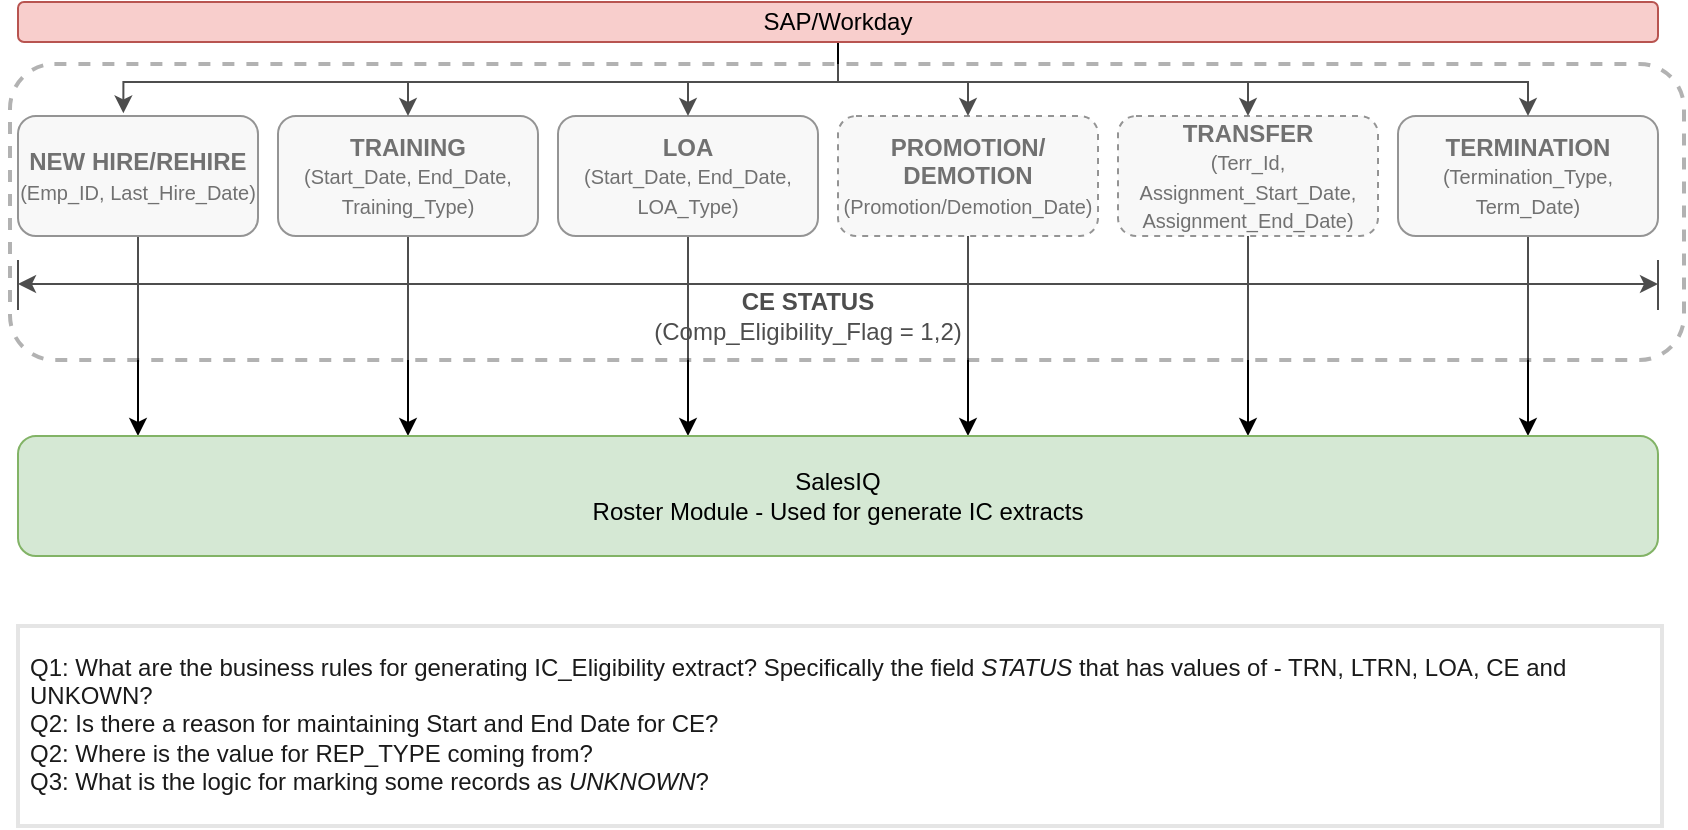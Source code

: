 <mxfile version="14.6.6" type="device"><diagram id="wKmIgs6wRqbX4xNV4tWC" name="Page-1"><mxGraphModel dx="1234" dy="469" grid="0" gridSize="10" guides="1" tooltips="1" connect="1" arrows="1" fold="1" page="1" pageScale="1" pageWidth="850" pageHeight="1100" math="0" shadow="0"><root><mxCell id="0"/><mxCell id="1" parent="0"/><mxCell id="VdWbA89RTd-grIDeXjKl-22" style="edgeStyle=orthogonalEdgeStyle;rounded=0;orthogonalLoop=1;jettySize=auto;html=1;" edge="1" parent="1" source="VdWbA89RTd-grIDeXjKl-2"><mxGeometry relative="1" as="geometry"><mxPoint x="71" y="480" as="targetPoint"/></mxGeometry></mxCell><mxCell id="VdWbA89RTd-grIDeXjKl-2" value="&lt;b&gt;NEW HIRE/REHIRE&lt;/b&gt;&lt;br&gt;&lt;font style=&quot;font-size: 10px&quot;&gt;(Emp_ID, Last_Hire_Date)&lt;/font&gt;" style="rounded=1;whiteSpace=wrap;html=1;fillColor=#f5f5f5;strokeColor=#666666;fontColor=#333333;" vertex="1" parent="1"><mxGeometry x="11" y="320" width="120" height="60" as="geometry"/></mxCell><mxCell id="VdWbA89RTd-grIDeXjKl-23" style="edgeStyle=orthogonalEdgeStyle;rounded=0;orthogonalLoop=1;jettySize=auto;html=1;" edge="1" parent="1" source="VdWbA89RTd-grIDeXjKl-3"><mxGeometry relative="1" as="geometry"><mxPoint x="206" y="480" as="targetPoint"/></mxGeometry></mxCell><mxCell id="VdWbA89RTd-grIDeXjKl-3" value="&lt;b&gt;TRAINING&lt;/b&gt;&lt;br&gt;&lt;font style=&quot;font-size: 10px&quot;&gt;(Start_Date, End_Date, Training_Type)&lt;/font&gt;" style="rounded=1;whiteSpace=wrap;html=1;fillColor=#f5f5f5;strokeColor=#666666;fontColor=#333333;" vertex="1" parent="1"><mxGeometry x="141" y="320" width="130" height="60" as="geometry"/></mxCell><mxCell id="VdWbA89RTd-grIDeXjKl-24" style="edgeStyle=orthogonalEdgeStyle;rounded=0;orthogonalLoop=1;jettySize=auto;html=1;" edge="1" parent="1" source="VdWbA89RTd-grIDeXjKl-5"><mxGeometry relative="1" as="geometry"><mxPoint x="346" y="480" as="targetPoint"/></mxGeometry></mxCell><mxCell id="VdWbA89RTd-grIDeXjKl-5" value="&lt;b&gt;LOA&lt;br&gt;&lt;/b&gt;&lt;span style=&quot;font-size: 10px&quot;&gt;(Start_Date, End_Date, LOA_Type)&lt;/span&gt;&lt;b&gt;&lt;br&gt;&lt;/b&gt;" style="rounded=1;whiteSpace=wrap;html=1;fillColor=#f5f5f5;strokeColor=#666666;fontColor=#333333;" vertex="1" parent="1"><mxGeometry x="281" y="320" width="130" height="60" as="geometry"/></mxCell><mxCell id="VdWbA89RTd-grIDeXjKl-25" style="edgeStyle=orthogonalEdgeStyle;rounded=0;orthogonalLoop=1;jettySize=auto;html=1;" edge="1" parent="1" source="VdWbA89RTd-grIDeXjKl-6"><mxGeometry relative="1" as="geometry"><mxPoint x="486" y="480" as="targetPoint"/></mxGeometry></mxCell><mxCell id="VdWbA89RTd-grIDeXjKl-6" value="&lt;b&gt;PROMOTION/&lt;br&gt;DEMOTION&lt;br&gt;&lt;/b&gt;&lt;span style=&quot;font-size: 10px&quot;&gt;(Promotion/Demotion_Date)&lt;/span&gt;&lt;b&gt;&lt;br&gt;&lt;/b&gt;" style="rounded=1;whiteSpace=wrap;html=1;fillColor=#f5f5f5;strokeColor=#666666;dashed=1;fontColor=#333333;" vertex="1" parent="1"><mxGeometry x="421" y="320" width="130" height="60" as="geometry"/></mxCell><mxCell id="VdWbA89RTd-grIDeXjKl-26" style="edgeStyle=orthogonalEdgeStyle;rounded=0;orthogonalLoop=1;jettySize=auto;html=1;" edge="1" parent="1" source="VdWbA89RTd-grIDeXjKl-7"><mxGeometry relative="1" as="geometry"><mxPoint x="626" y="480" as="targetPoint"/></mxGeometry></mxCell><mxCell id="VdWbA89RTd-grIDeXjKl-7" value="&lt;b&gt;TRANSFER&lt;br&gt;&lt;/b&gt;&lt;span style=&quot;font-size: 10px&quot;&gt;(Terr_Id, Assignment_Start_Date, Assignment_End_Date)&lt;/span&gt;&lt;b&gt;&lt;br&gt;&lt;/b&gt;" style="rounded=1;whiteSpace=wrap;html=1;fillColor=#f5f5f5;strokeColor=#666666;dashed=1;fontColor=#333333;" vertex="1" parent="1"><mxGeometry x="561" y="320" width="130" height="60" as="geometry"/></mxCell><mxCell id="VdWbA89RTd-grIDeXjKl-27" style="edgeStyle=orthogonalEdgeStyle;rounded=0;orthogonalLoop=1;jettySize=auto;html=1;" edge="1" parent="1" source="VdWbA89RTd-grIDeXjKl-8"><mxGeometry relative="1" as="geometry"><mxPoint x="766" y="480" as="targetPoint"/></mxGeometry></mxCell><mxCell id="VdWbA89RTd-grIDeXjKl-8" value="&lt;b&gt;TERMINATION&lt;br&gt;&lt;/b&gt;&lt;span style=&quot;font-size: 10px&quot;&gt;(Termination_Type, Term_Date)&lt;/span&gt;&lt;b&gt;&lt;br&gt;&lt;/b&gt;" style="rounded=1;whiteSpace=wrap;html=1;fillColor=#f5f5f5;strokeColor=#666666;fontColor=#333333;" vertex="1" parent="1"><mxGeometry x="701" y="320" width="130" height="60" as="geometry"/></mxCell><mxCell id="VdWbA89RTd-grIDeXjKl-9" value="" style="endArrow=classic;startArrow=classic;html=1;" edge="1" parent="1"><mxGeometry width="50" height="50" relative="1" as="geometry"><mxPoint x="11" y="404" as="sourcePoint"/><mxPoint x="831" y="404" as="targetPoint"/></mxGeometry></mxCell><mxCell id="VdWbA89RTd-grIDeXjKl-10" value="" style="endArrow=none;html=1;" edge="1" parent="1"><mxGeometry width="50" height="50" relative="1" as="geometry"><mxPoint x="831" y="417" as="sourcePoint"/><mxPoint x="831" y="392" as="targetPoint"/></mxGeometry></mxCell><mxCell id="VdWbA89RTd-grIDeXjKl-11" value="" style="endArrow=none;html=1;" edge="1" parent="1"><mxGeometry width="50" height="50" relative="1" as="geometry"><mxPoint x="11" y="417" as="sourcePoint"/><mxPoint x="11" y="392" as="targetPoint"/></mxGeometry></mxCell><mxCell id="VdWbA89RTd-grIDeXjKl-12" value="&lt;b&gt;CE STATUS&lt;/b&gt;&lt;br&gt;(Comp_Eligibility_Flag = 1,2)" style="text;html=1;strokeColor=none;fillColor=none;align=center;verticalAlign=middle;whiteSpace=wrap;rounded=0;" vertex="1" parent="1"><mxGeometry x="326" y="410" width="160" height="20" as="geometry"/></mxCell><mxCell id="VdWbA89RTd-grIDeXjKl-16" style="edgeStyle=orthogonalEdgeStyle;rounded=0;orthogonalLoop=1;jettySize=auto;html=1;exitX=0.5;exitY=1;exitDx=0;exitDy=0;entryX=0.439;entryY=-0.022;entryDx=0;entryDy=0;entryPerimeter=0;" edge="1" parent="1" source="VdWbA89RTd-grIDeXjKl-13" target="VdWbA89RTd-grIDeXjKl-2"><mxGeometry relative="1" as="geometry"/></mxCell><mxCell id="VdWbA89RTd-grIDeXjKl-17" style="edgeStyle=orthogonalEdgeStyle;rounded=0;orthogonalLoop=1;jettySize=auto;html=1;exitX=0.5;exitY=1;exitDx=0;exitDy=0;entryX=0.5;entryY=0;entryDx=0;entryDy=0;" edge="1" parent="1" source="VdWbA89RTd-grIDeXjKl-13" target="VdWbA89RTd-grIDeXjKl-3"><mxGeometry relative="1" as="geometry"/></mxCell><mxCell id="VdWbA89RTd-grIDeXjKl-18" style="edgeStyle=orthogonalEdgeStyle;rounded=0;orthogonalLoop=1;jettySize=auto;html=1;exitX=0.5;exitY=1;exitDx=0;exitDy=0;entryX=0.5;entryY=0;entryDx=0;entryDy=0;" edge="1" parent="1" source="VdWbA89RTd-grIDeXjKl-13" target="VdWbA89RTd-grIDeXjKl-5"><mxGeometry relative="1" as="geometry"/></mxCell><mxCell id="VdWbA89RTd-grIDeXjKl-19" style="edgeStyle=orthogonalEdgeStyle;rounded=0;orthogonalLoop=1;jettySize=auto;html=1;exitX=0.5;exitY=1;exitDx=0;exitDy=0;entryX=0.5;entryY=0;entryDx=0;entryDy=0;" edge="1" parent="1" source="VdWbA89RTd-grIDeXjKl-13" target="VdWbA89RTd-grIDeXjKl-6"><mxGeometry relative="1" as="geometry"/></mxCell><mxCell id="VdWbA89RTd-grIDeXjKl-20" style="edgeStyle=orthogonalEdgeStyle;rounded=0;orthogonalLoop=1;jettySize=auto;html=1;exitX=0.5;exitY=1;exitDx=0;exitDy=0;entryX=0.5;entryY=0;entryDx=0;entryDy=0;" edge="1" parent="1" source="VdWbA89RTd-grIDeXjKl-13" target="VdWbA89RTd-grIDeXjKl-7"><mxGeometry relative="1" as="geometry"/></mxCell><mxCell id="VdWbA89RTd-grIDeXjKl-21" style="edgeStyle=orthogonalEdgeStyle;rounded=0;orthogonalLoop=1;jettySize=auto;html=1;exitX=0.5;exitY=1;exitDx=0;exitDy=0;entryX=0.5;entryY=0;entryDx=0;entryDy=0;" edge="1" parent="1" source="VdWbA89RTd-grIDeXjKl-13" target="VdWbA89RTd-grIDeXjKl-8"><mxGeometry relative="1" as="geometry"/></mxCell><mxCell id="VdWbA89RTd-grIDeXjKl-13" value="SAP/Workday" style="rounded=1;whiteSpace=wrap;html=1;fillColor=#f8cecc;strokeColor=#b85450;" vertex="1" parent="1"><mxGeometry x="11" y="263" width="820" height="20" as="geometry"/></mxCell><mxCell id="VdWbA89RTd-grIDeXjKl-28" value="SalesIQ&lt;br&gt;Roster Module - Used for generate IC extracts" style="rounded=1;whiteSpace=wrap;html=1;fillColor=#d5e8d4;strokeColor=#82b366;" vertex="1" parent="1"><mxGeometry x="11" y="480" width="820" height="60" as="geometry"/></mxCell><mxCell id="VdWbA89RTd-grIDeXjKl-29" value="" style="rounded=1;whiteSpace=wrap;html=1;opacity=30;dashed=1;strokeWidth=2;" vertex="1" parent="1"><mxGeometry x="7" y="294" width="837" height="148" as="geometry"/></mxCell><mxCell id="VdWbA89RTd-grIDeXjKl-30" value="Q1: What are the business rules for generating IC_Eligibility extract? Specifically the field &lt;i&gt;STATUS&lt;/i&gt;&amp;nbsp;that has values of - TRN, LTRN, LOA, CE and UNKOWN?&lt;br&gt;Q2: Is there a reason for maintaining Start and End Date for CE?&lt;br&gt;Q2: Where is the value for REP_TYPE coming from?&lt;br&gt;Q3: What is the logic for marking some records as &lt;i&gt;UNKNOWN&lt;/i&gt;?" style="text;html=1;strokeColor=none;fillColor=none;align=left;verticalAlign=middle;whiteSpace=wrap;rounded=0;dashed=1;opacity=40;" vertex="1" parent="1"><mxGeometry x="15" y="580" width="813" height="88" as="geometry"/></mxCell><mxCell id="VdWbA89RTd-grIDeXjKl-31" value="" style="rounded=0;whiteSpace=wrap;html=1;strokeWidth=2;opacity=10;" vertex="1" parent="1"><mxGeometry x="11" y="575" width="822" height="100" as="geometry"/></mxCell></root></mxGraphModel></diagram></mxfile>